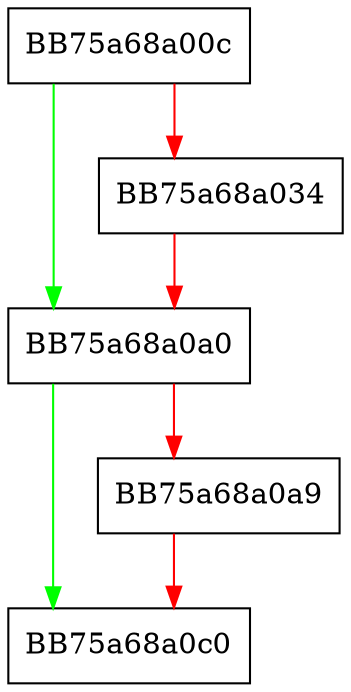 digraph MergeSort {
  node [shape="box"];
  graph [splines=ortho];
  BB75a68a00c -> BB75a68a0a0 [color="green"];
  BB75a68a00c -> BB75a68a034 [color="red"];
  BB75a68a034 -> BB75a68a0a0 [color="red"];
  BB75a68a0a0 -> BB75a68a0c0 [color="green"];
  BB75a68a0a0 -> BB75a68a0a9 [color="red"];
  BB75a68a0a9 -> BB75a68a0c0 [color="red"];
}